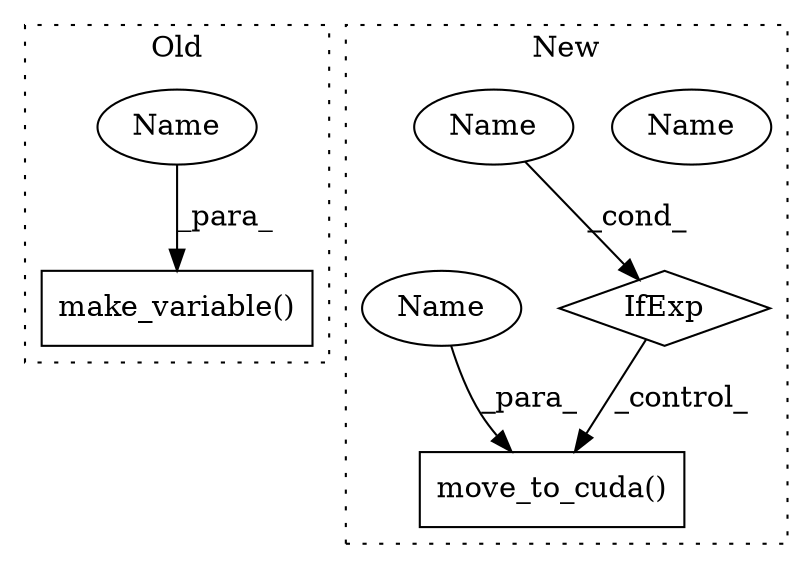 digraph G {
subgraph cluster0 {
1 [label="make_variable()" a="75" s="799,825" l="20,27" shape="box"];
6 [label="Name" a="87" s="819" l="6" shape="ellipse"];
label = "Old";
style="dotted";
}
subgraph cluster1 {
2 [label="IfExp" a="51" s="825,833" l="4,6" shape="diamond"];
3 [label="move_to_cuda()" a="75" s="799,824" l="19,1" shape="box"];
4 [label="Name" a="87" s="829" l="4" shape="ellipse"];
5 [label="Name" a="87" s="829" l="4" shape="ellipse"];
7 [label="Name" a="87" s="818" l="6" shape="ellipse"];
label = "New";
style="dotted";
}
2 -> 3 [label="_control_"];
5 -> 2 [label="_cond_"];
6 -> 1 [label="_para_"];
7 -> 3 [label="_para_"];
}